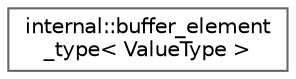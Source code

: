 digraph "类继承关系图"
{
 // LATEX_PDF_SIZE
  bgcolor="transparent";
  edge [fontname=Helvetica,fontsize=10,labelfontname=Helvetica,labelfontsize=10];
  node [fontname=Helvetica,fontsize=10,shape=box,height=0.2,width=0.4];
  rankdir="LR";
  Node0 [id="Node000000",label="internal::buffer_element\l_type\< ValueType \>",height=0.2,width=0.4,color="grey40", fillcolor="white", style="filled",URL="$structinternal_1_1buffer__element__type.html",tooltip=" "];
}
